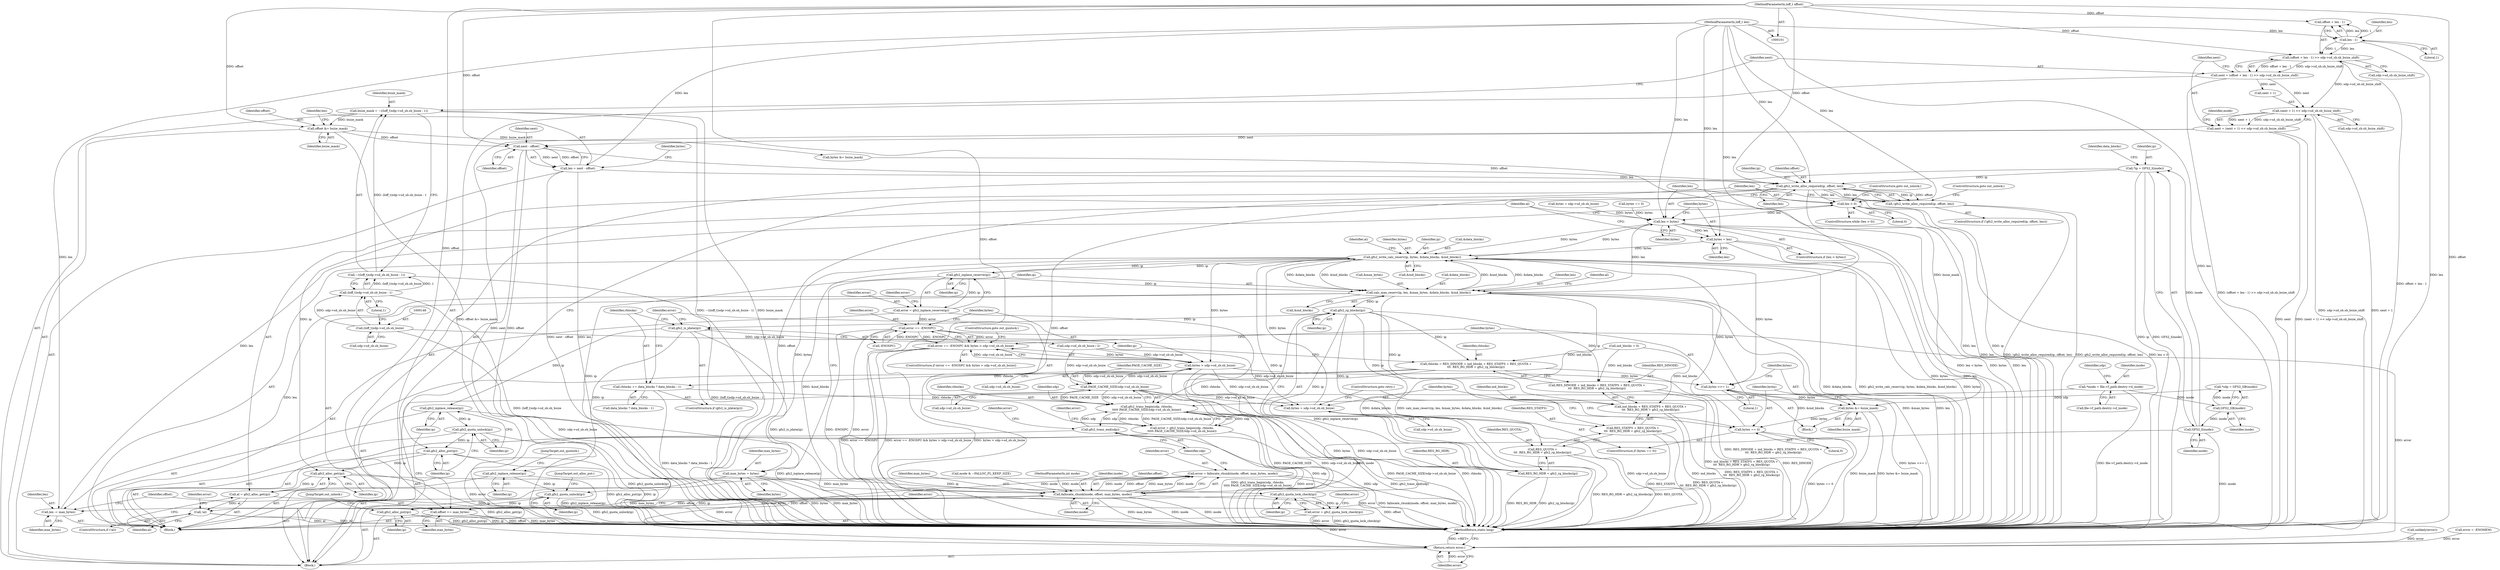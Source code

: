 digraph "0_linux_64dd153c83743af81f20924c6343652d731eeecb_2@API" {
"1000249" [label="(Call,gfs2_write_alloc_required(ip, offset, len))"];
"1000123" [label="(Call,*ip = GFS2_I(inode))"];
"1000125" [label="(Call,GFS2_I(inode))"];
"1000120" [label="(Call,GFS2_SB(inode))"];
"1000108" [label="(Call,*inode = file->f_path.dentry->d_inode)"];
"1000190" [label="(Call,next - offset)"];
"1000167" [label="(Call,next = (next + 1) << sdp->sd_sb.sb_bsize_shift)"];
"1000169" [label="(Call,(next + 1) << sdp->sd_sb.sb_bsize_shift)"];
"1000154" [label="(Call,next = (offset + len - 1) >> sdp->sd_sb.sb_bsize_shift)"];
"1000156" [label="(Call,(offset + len - 1) >> sdp->sd_sb.sb_bsize_shift)"];
"1000104" [label="(MethodParameterIn,loff_t offset)"];
"1000159" [label="(Call,len - 1)"];
"1000105" [label="(MethodParameterIn,loff_t len)"];
"1000185" [label="(Call,offset &= bsize_mask)"];
"1000141" [label="(Call,bsize_mask = ~((loff_t)sdp->sd_sb.sb_bsize - 1))"];
"1000143" [label="(Call,~((loff_t)sdp->sd_sb.sb_bsize - 1))"];
"1000144" [label="(Call,(loff_t)sdp->sd_sb.sb_bsize - 1)"];
"1000145" [label="(Call,(loff_t)sdp->sd_sb.sb_bsize)"];
"1000188" [label="(Call,len = next - offset)"];
"1000248" [label="(Call,!gfs2_write_alloc_required(ip, offset, len))"];
"1000255" [label="(Call,len > 0)"];
"1000260" [label="(Call,len < bytes)"];
"1000263" [label="(Call,bytes = len)"];
"1000287" [label="(Call,gfs2_write_calc_reserv(ip, bytes, &data_blocks, &ind_blocks))"];
"1000303" [label="(Call,gfs2_inplace_reserve(ip))"];
"1000301" [label="(Call,error = gfs2_inplace_reserve(ip))"];
"1000310" [label="(Call,error == -ENOSPC)"];
"1000309" [label="(Call,error == -ENOSPC && bytes > sdp->sd_sb.sb_bsize)"];
"1000444" [label="(Return,return error;)"];
"1000344" [label="(Call,calc_max_reserv(ip, len, &max_bytes, &data_blocks, &ind_blocks))"];
"1000372" [label="(Call,gfs2_rg_blocks(ip))"];
"1000360" [label="(Call,rblocks = RES_DINODE + ind_blocks + RES_STATFS + RES_QUOTA +\n\t\t\t  RES_RG_HDR + gfs2_rg_blocks(ip))"];
"1000377" [label="(Call,rblocks += data_blocks ? data_blocks : 1)"];
"1000385" [label="(Call,gfs2_trans_begin(sdp, rblocks,\n\t\t\t\t\t PAGE_CACHE_SIZE/sdp->sd_sb.sb_bsize))"];
"1000383" [label="(Call,error = gfs2_trans_begin(sdp, rblocks,\n\t\t\t\t\t PAGE_CACHE_SIZE/sdp->sd_sb.sb_bsize))"];
"1000405" [label="(Call,gfs2_trans_end(sdp))"];
"1000362" [label="(Call,RES_DINODE + ind_blocks + RES_STATFS + RES_QUOTA +\n\t\t\t  RES_RG_HDR + gfs2_rg_blocks(ip))"];
"1000364" [label="(Call,ind_blocks + RES_STATFS + RES_QUOTA +\n\t\t\t  RES_RG_HDR + gfs2_rg_blocks(ip))"];
"1000366" [label="(Call,RES_STATFS + RES_QUOTA +\n\t\t\t  RES_RG_HDR + gfs2_rg_blocks(ip))"];
"1000368" [label="(Call,RES_QUOTA +\n\t\t\t  RES_RG_HDR + gfs2_rg_blocks(ip))"];
"1000370" [label="(Call,RES_RG_HDR + gfs2_rg_blocks(ip))"];
"1000375" [label="(Call,gfs2_is_jdata(ip))"];
"1000416" [label="(Call,gfs2_inplace_release(ip))"];
"1000418" [label="(Call,gfs2_quota_unlock(ip))"];
"1000420" [label="(Call,gfs2_alloc_put(ip))"];
"1000268" [label="(Call,gfs2_alloc_get(ip))"];
"1000266" [label="(Call,al = gfs2_alloc_get(ip))"];
"1000271" [label="(Call,!al)"];
"1000281" [label="(Call,gfs2_quota_lock_check(ip))"];
"1000279" [label="(Call,error = gfs2_quota_lock_check(ip))"];
"1000430" [label="(Call,gfs2_alloc_put(ip))"];
"1000424" [label="(Call,gfs2_inplace_release(ip))"];
"1000427" [label="(Call,gfs2_quota_unlock(ip))"];
"1000410" [label="(Call,len -= max_bytes)"];
"1000314" [label="(Call,bytes > sdp->sd_sb.sb_bsize)"];
"1000322" [label="(Call,bytes >>= 1)"];
"1000325" [label="(Call,bytes &= bsize_mask)"];
"1000329" [label="(Call,bytes == 0)"];
"1000332" [label="(Call,bytes = sdp->sd_sb.sb_bsize)"];
"1000388" [label="(Call,PAGE_CACHE_SIZE/sdp->sd_sb.sb_bsize)"];
"1000341" [label="(Call,max_bytes = bytes)"];
"1000400" [label="(Call,fallocate_chunk(inode, offset, max_bytes, mode))"];
"1000398" [label="(Call,error = fallocate_chunk(inode, offset, max_bytes, mode))"];
"1000413" [label="(Call,offset += max_bytes)"];
"1000254" [label="(ControlStructure,while (len > 0))"];
"1000269" [label="(Identifier,ip)"];
"1000355" [label="(Identifier,al)"];
"1000383" [label="(Call,error = gfs2_trans_begin(sdp, rblocks,\n\t\t\t\t\t PAGE_CACHE_SIZE/sdp->sd_sb.sb_bsize))"];
"1000321" [label="(Block,)"];
"1000170" [label="(Call,next + 1)"];
"1000332" [label="(Call,bytes = sdp->sd_sb.sb_bsize)"];
"1000284" [label="(Identifier,error)"];
"1000152" [label="(Literal,1)"];
"1000314" [label="(Call,bytes > sdp->sd_sb.sb_bsize)"];
"1000256" [label="(Identifier,len)"];
"1000118" [label="(Call,*sdp = GFS2_SB(inode))"];
"1000322" [label="(Call,bytes >>= 1)"];
"1000347" [label="(Call,&max_bytes)"];
"1000266" [label="(Call,al = gfs2_alloc_get(ip))"];
"1000432" [label="(JumpTarget,out_unlock:)"];
"1000147" [label="(Call,sdp->sd_sb.sb_bsize)"];
"1000108" [label="(Call,*inode = file->f_path.dentry->d_inode)"];
"1000249" [label="(Call,gfs2_write_alloc_required(ip, offset, len))"];
"1000262" [label="(Identifier,bytes)"];
"1000344" [label="(Call,calc_max_reserv(ip, len, &max_bytes, &data_blocks, &ind_blocks))"];
"1000404" [label="(Identifier,mode)"];
"1000331" [label="(Literal,0)"];
"1000413" [label="(Call,offset += max_bytes)"];
"1000199" [label="(Call,sdp->sd_sb.sb_bsize / 2)"];
"1000129" [label="(Identifier,data_blocks)"];
"1000212" [label="(Call,bytes &= bsize_mask)"];
"1000289" [label="(Identifier,bytes)"];
"1000188" [label="(Call,len = next - offset)"];
"1000123" [label="(Call,*ip = GFS2_I(inode))"];
"1000410" [label="(Call,len -= max_bytes)"];
"1000370" [label="(Call,RES_RG_HDR + gfs2_rg_blocks(ip))"];
"1000157" [label="(Call,offset + len - 1)"];
"1000161" [label="(Literal,1)"];
"1000132" [label="(Call,ind_blocks = 0)"];
"1000259" [label="(ControlStructure,if (len < bytes))"];
"1000309" [label="(Call,error == -ENOSPC && bytes > sdp->sd_sb.sb_bsize)"];
"1000422" [label="(ControlStructure,goto out_unlock;)"];
"1000333" [label="(Identifier,bytes)"];
"1000124" [label="(Identifier,ip)"];
"1000120" [label="(Call,GFS2_SB(inode))"];
"1000257" [label="(Literal,0)"];
"1000371" [label="(Identifier,RES_RG_HDR)"];
"1000424" [label="(Call,gfs2_inplace_release(ip))"];
"1000271" [label="(Call,!al)"];
"1000316" [label="(Call,sdp->sd_sb.sb_bsize)"];
"1000311" [label="(Identifier,error)"];
"1000343" [label="(Identifier,bytes)"];
"1000292" [label="(Call,&ind_blocks)"];
"1000219" [label="(Call,bytes = sdp->sd_sb.sb_bsize)"];
"1000445" [label="(Identifier,error)"];
"1000377" [label="(Call,rblocks += data_blocks ? data_blocks : 1)"];
"1000275" [label="(Identifier,error)"];
"1000328" [label="(ControlStructure,if (bytes == 0))"];
"1000323" [label="(Identifier,bytes)"];
"1000310" [label="(Call,error == -ENOSPC)"];
"1000280" [label="(Identifier,error)"];
"1000403" [label="(Identifier,max_bytes)"];
"1000179" [label="(Call,mode & ~FALLOC_FL_KEEP_SIZE)"];
"1000329" [label="(Call,bytes == 0)"];
"1000180" [label="(Identifier,mode)"];
"1000144" [label="(Call,(loff_t)sdp->sd_sb.sb_bsize - 1)"];
"1000446" [label="(MethodReturn,static long)"];
"1000125" [label="(Call,GFS2_I(inode))"];
"1000303" [label="(Call,gfs2_inplace_reserve(ip))"];
"1000173" [label="(Call,sdp->sd_sb.sb_bsize_shift)"];
"1000325" [label="(Call,bytes &= bsize_mask)"];
"1000398" [label="(Call,error = fallocate_chunk(inode, offset, max_bytes, mode))"];
"1000419" [label="(Identifier,ip)"];
"1000287" [label="(Call,gfs2_write_calc_reserv(ip, bytes, &data_blocks, &ind_blocks))"];
"1000244" [label="(Call,unlikely(error))"];
"1000429" [label="(JumpTarget,out_alloc_put:)"];
"1000264" [label="(Identifier,bytes)"];
"1000190" [label="(Call,next - offset)"];
"1000334" [label="(Call,sdp->sd_sb.sb_bsize)"];
"1000261" [label="(Identifier,len)"];
"1000406" [label="(Identifier,sdp)"];
"1000162" [label="(Call,sdp->sd_sb.sb_bsize_shift)"];
"1000304" [label="(Identifier,ip)"];
"1000143" [label="(Call,~((loff_t)sdp->sd_sb.sb_bsize - 1))"];
"1000302" [label="(Identifier,error)"];
"1000308" [label="(ControlStructure,if (error == -ENOSPC && bytes > sdp->sd_sb.sb_bsize))"];
"1000216" [label="(Call,bytes == 0)"];
"1000430" [label="(Call,gfs2_alloc_put(ip))"];
"1000247" [label="(ControlStructure,if (!gfs2_write_alloc_required(ip, offset, len)))"];
"1000367" [label="(Identifier,RES_STATFS)"];
"1000141" [label="(Call,bsize_mask = ~((loff_t)sdp->sd_sb.sb_bsize - 1))"];
"1000250" [label="(Identifier,ip)"];
"1000376" [label="(Identifier,ip)"];
"1000268" [label="(Call,gfs2_alloc_get(ip))"];
"1000191" [label="(Identifier,next)"];
"1000106" [label="(Block,)"];
"1000301" [label="(Call,error = gfs2_inplace_reserve(ip))"];
"1000389" [label="(Identifier,PAGE_CACHE_SIZE)"];
"1000260" [label="(Call,len < bytes)"];
"1000345" [label="(Identifier,ip)"];
"1000288" [label="(Identifier,ip)"];
"1000251" [label="(Identifier,offset)"];
"1000414" [label="(Identifier,offset)"];
"1000126" [label="(Identifier,inode)"];
"1000324" [label="(Literal,1)"];
"1000270" [label="(ControlStructure,if (!al))"];
"1000375" [label="(Call,gfs2_is_jdata(ip))"];
"1000192" [label="(Identifier,offset)"];
"1000363" [label="(Identifier,RES_DINODE)"];
"1000444" [label="(Return,return error;)"];
"1000385" [label="(Call,gfs2_trans_begin(sdp, rblocks,\n\t\t\t\t\t PAGE_CACHE_SIZE/sdp->sd_sb.sb_bsize))"];
"1000426" [label="(JumpTarget,out_qunlock:)"];
"1000364" [label="(Call,ind_blocks + RES_STATFS + RES_QUOTA +\n\t\t\t  RES_RG_HDR + gfs2_rg_blocks(ip))"];
"1000154" [label="(Call,next = (offset + len - 1) >> sdp->sd_sb.sb_bsize_shift)"];
"1000418" [label="(Call,gfs2_quota_unlock(ip))"];
"1000186" [label="(Identifier,offset)"];
"1000103" [label="(MethodParameterIn,int mode)"];
"1000109" [label="(Identifier,inode)"];
"1000315" [label="(Identifier,bytes)"];
"1000110" [label="(Call,file->f_path.dentry->d_inode)"];
"1000400" [label="(Call,fallocate_chunk(inode, offset, max_bytes, mode))"];
"1000306" [label="(Identifier,error)"];
"1000362" [label="(Call,RES_DINODE + ind_blocks + RES_STATFS + RES_QUOTA +\n\t\t\t  RES_RG_HDR + gfs2_rg_blocks(ip))"];
"1000366" [label="(Call,RES_STATFS + RES_QUOTA +\n\t\t\t  RES_RG_HDR + gfs2_rg_blocks(ip))"];
"1000379" [label="(Call,data_blocks ? data_blocks : 1)"];
"1000330" [label="(Identifier,bytes)"];
"1000411" [label="(Identifier,len)"];
"1000326" [label="(Identifier,bytes)"];
"1000267" [label="(Identifier,al)"];
"1000368" [label="(Call,RES_QUOTA +\n\t\t\t  RES_RG_HDR + gfs2_rg_blocks(ip))"];
"1000339" [label="(ControlStructure,goto retry;)"];
"1000167" [label="(Call,next = (next + 1) << sdp->sd_sb.sb_bsize_shift)"];
"1000121" [label="(Identifier,inode)"];
"1000351" [label="(Call,&ind_blocks)"];
"1000185" [label="(Call,offset &= bsize_mask)"];
"1000412" [label="(Identifier,max_bytes)"];
"1000265" [label="(Identifier,len)"];
"1000360" [label="(Call,rblocks = RES_DINODE + ind_blocks + RES_STATFS + RES_QUOTA +\n\t\t\t  RES_RG_HDR + gfs2_rg_blocks(ip))"];
"1000417" [label="(Identifier,ip)"];
"1000155" [label="(Identifier,next)"];
"1000420" [label="(Call,gfs2_alloc_put(ip))"];
"1000341" [label="(Call,max_bytes = bytes)"];
"1000384" [label="(Identifier,error)"];
"1000431" [label="(Identifier,ip)"];
"1000189" [label="(Identifier,len)"];
"1000399" [label="(Identifier,error)"];
"1000168" [label="(Identifier,next)"];
"1000390" [label="(Call,sdp->sd_sb.sb_bsize)"];
"1000272" [label="(Identifier,al)"];
"1000258" [label="(Block,)"];
"1000290" [label="(Call,&data_blocks)"];
"1000349" [label="(Call,&data_blocks)"];
"1000346" [label="(Identifier,len)"];
"1000281" [label="(Call,gfs2_quota_lock_check(ip))"];
"1000428" [label="(Identifier,ip)"];
"1000401" [label="(Identifier,inode)"];
"1000373" [label="(Identifier,ip)"];
"1000169" [label="(Call,(next + 1) << sdp->sd_sb.sb_bsize_shift)"];
"1000296" [label="(Identifier,al)"];
"1000263" [label="(Call,bytes = len)"];
"1000388" [label="(Call,PAGE_CACHE_SIZE/sdp->sd_sb.sb_bsize)"];
"1000194" [label="(Identifier,bytes)"];
"1000274" [label="(Call,error = -ENOMEM)"];
"1000415" [label="(Identifier,max_bytes)"];
"1000327" [label="(Identifier,bsize_mask)"];
"1000160" [label="(Identifier,len)"];
"1000187" [label="(Identifier,bsize_mask)"];
"1000387" [label="(Identifier,rblocks)"];
"1000248" [label="(Call,!gfs2_write_alloc_required(ip, offset, len))"];
"1000365" [label="(Identifier,ind_blocks)"];
"1000252" [label="(Identifier,len)"];
"1000386" [label="(Identifier,sdp)"];
"1000361" [label="(Identifier,rblocks)"];
"1000279" [label="(Call,error = gfs2_quota_lock_check(ip))"];
"1000408" [label="(Identifier,error)"];
"1000427" [label="(Call,gfs2_quota_unlock(ip))"];
"1000425" [label="(Identifier,ip)"];
"1000342" [label="(Identifier,max_bytes)"];
"1000369" [label="(Identifier,RES_QUOTA)"];
"1000253" [label="(ControlStructure,goto out_unlock;)"];
"1000372" [label="(Call,gfs2_rg_blocks(ip))"];
"1000374" [label="(ControlStructure,if (gfs2_is_jdata(ip)))"];
"1000396" [label="(Identifier,error)"];
"1000312" [label="(Call,-ENOSPC)"];
"1000340" [label="(ControlStructure,goto out_qunlock;)"];
"1000416" [label="(Call,gfs2_inplace_release(ip))"];
"1000142" [label="(Identifier,bsize_mask)"];
"1000402" [label="(Identifier,offset)"];
"1000105" [label="(MethodParameterIn,loff_t len)"];
"1000282" [label="(Identifier,ip)"];
"1000104" [label="(MethodParameterIn,loff_t offset)"];
"1000156" [label="(Call,(offset + len - 1) >> sdp->sd_sb.sb_bsize_shift)"];
"1000378" [label="(Identifier,rblocks)"];
"1000421" [label="(Identifier,ip)"];
"1000405" [label="(Call,gfs2_trans_end(sdp))"];
"1000255" [label="(Call,len > 0)"];
"1000159" [label="(Call,len - 1)"];
"1000119" [label="(Identifier,sdp)"];
"1000145" [label="(Call,(loff_t)sdp->sd_sb.sb_bsize)"];
"1000249" -> "1000248"  [label="AST: "];
"1000249" -> "1000252"  [label="CFG: "];
"1000250" -> "1000249"  [label="AST: "];
"1000251" -> "1000249"  [label="AST: "];
"1000252" -> "1000249"  [label="AST: "];
"1000248" -> "1000249"  [label="CFG: "];
"1000249" -> "1000446"  [label="DDG: offset"];
"1000249" -> "1000446"  [label="DDG: len"];
"1000249" -> "1000446"  [label="DDG: ip"];
"1000249" -> "1000248"  [label="DDG: ip"];
"1000249" -> "1000248"  [label="DDG: offset"];
"1000249" -> "1000248"  [label="DDG: len"];
"1000123" -> "1000249"  [label="DDG: ip"];
"1000190" -> "1000249"  [label="DDG: offset"];
"1000104" -> "1000249"  [label="DDG: offset"];
"1000188" -> "1000249"  [label="DDG: len"];
"1000105" -> "1000249"  [label="DDG: len"];
"1000249" -> "1000255"  [label="DDG: len"];
"1000249" -> "1000268"  [label="DDG: ip"];
"1000249" -> "1000400"  [label="DDG: offset"];
"1000123" -> "1000106"  [label="AST: "];
"1000123" -> "1000125"  [label="CFG: "];
"1000124" -> "1000123"  [label="AST: "];
"1000125" -> "1000123"  [label="AST: "];
"1000129" -> "1000123"  [label="CFG: "];
"1000123" -> "1000446"  [label="DDG: GFS2_I(inode)"];
"1000123" -> "1000446"  [label="DDG: ip"];
"1000125" -> "1000123"  [label="DDG: inode"];
"1000125" -> "1000126"  [label="CFG: "];
"1000126" -> "1000125"  [label="AST: "];
"1000125" -> "1000446"  [label="DDG: inode"];
"1000120" -> "1000125"  [label="DDG: inode"];
"1000125" -> "1000400"  [label="DDG: inode"];
"1000120" -> "1000118"  [label="AST: "];
"1000120" -> "1000121"  [label="CFG: "];
"1000121" -> "1000120"  [label="AST: "];
"1000118" -> "1000120"  [label="CFG: "];
"1000120" -> "1000118"  [label="DDG: inode"];
"1000108" -> "1000120"  [label="DDG: inode"];
"1000108" -> "1000106"  [label="AST: "];
"1000108" -> "1000110"  [label="CFG: "];
"1000109" -> "1000108"  [label="AST: "];
"1000110" -> "1000108"  [label="AST: "];
"1000119" -> "1000108"  [label="CFG: "];
"1000108" -> "1000446"  [label="DDG: file->f_path.dentry->d_inode"];
"1000190" -> "1000188"  [label="AST: "];
"1000190" -> "1000192"  [label="CFG: "];
"1000191" -> "1000190"  [label="AST: "];
"1000192" -> "1000190"  [label="AST: "];
"1000188" -> "1000190"  [label="CFG: "];
"1000190" -> "1000446"  [label="DDG: next"];
"1000190" -> "1000446"  [label="DDG: offset"];
"1000190" -> "1000188"  [label="DDG: next"];
"1000190" -> "1000188"  [label="DDG: offset"];
"1000167" -> "1000190"  [label="DDG: next"];
"1000185" -> "1000190"  [label="DDG: offset"];
"1000104" -> "1000190"  [label="DDG: offset"];
"1000167" -> "1000106"  [label="AST: "];
"1000167" -> "1000169"  [label="CFG: "];
"1000168" -> "1000167"  [label="AST: "];
"1000169" -> "1000167"  [label="AST: "];
"1000180" -> "1000167"  [label="CFG: "];
"1000167" -> "1000446"  [label="DDG: next"];
"1000167" -> "1000446"  [label="DDG: (next + 1) << sdp->sd_sb.sb_bsize_shift"];
"1000169" -> "1000167"  [label="DDG: next + 1"];
"1000169" -> "1000167"  [label="DDG: sdp->sd_sb.sb_bsize_shift"];
"1000169" -> "1000173"  [label="CFG: "];
"1000170" -> "1000169"  [label="AST: "];
"1000173" -> "1000169"  [label="AST: "];
"1000169" -> "1000446"  [label="DDG: sdp->sd_sb.sb_bsize_shift"];
"1000169" -> "1000446"  [label="DDG: next + 1"];
"1000154" -> "1000169"  [label="DDG: next"];
"1000156" -> "1000169"  [label="DDG: sdp->sd_sb.sb_bsize_shift"];
"1000154" -> "1000106"  [label="AST: "];
"1000154" -> "1000156"  [label="CFG: "];
"1000155" -> "1000154"  [label="AST: "];
"1000156" -> "1000154"  [label="AST: "];
"1000168" -> "1000154"  [label="CFG: "];
"1000154" -> "1000446"  [label="DDG: (offset + len - 1) >> sdp->sd_sb.sb_bsize_shift"];
"1000156" -> "1000154"  [label="DDG: offset + len - 1"];
"1000156" -> "1000154"  [label="DDG: sdp->sd_sb.sb_bsize_shift"];
"1000154" -> "1000170"  [label="DDG: next"];
"1000156" -> "1000162"  [label="CFG: "];
"1000157" -> "1000156"  [label="AST: "];
"1000162" -> "1000156"  [label="AST: "];
"1000156" -> "1000446"  [label="DDG: offset + len - 1"];
"1000104" -> "1000156"  [label="DDG: offset"];
"1000159" -> "1000156"  [label="DDG: len"];
"1000159" -> "1000156"  [label="DDG: 1"];
"1000104" -> "1000101"  [label="AST: "];
"1000104" -> "1000446"  [label="DDG: offset"];
"1000104" -> "1000157"  [label="DDG: offset"];
"1000104" -> "1000185"  [label="DDG: offset"];
"1000104" -> "1000400"  [label="DDG: offset"];
"1000104" -> "1000413"  [label="DDG: offset"];
"1000159" -> "1000157"  [label="AST: "];
"1000159" -> "1000161"  [label="CFG: "];
"1000160" -> "1000159"  [label="AST: "];
"1000161" -> "1000159"  [label="AST: "];
"1000157" -> "1000159"  [label="CFG: "];
"1000159" -> "1000446"  [label="DDG: len"];
"1000159" -> "1000157"  [label="DDG: len"];
"1000159" -> "1000157"  [label="DDG: 1"];
"1000105" -> "1000159"  [label="DDG: len"];
"1000105" -> "1000101"  [label="AST: "];
"1000105" -> "1000446"  [label="DDG: len"];
"1000105" -> "1000188"  [label="DDG: len"];
"1000105" -> "1000255"  [label="DDG: len"];
"1000105" -> "1000260"  [label="DDG: len"];
"1000105" -> "1000263"  [label="DDG: len"];
"1000105" -> "1000344"  [label="DDG: len"];
"1000105" -> "1000410"  [label="DDG: len"];
"1000185" -> "1000106"  [label="AST: "];
"1000185" -> "1000187"  [label="CFG: "];
"1000186" -> "1000185"  [label="AST: "];
"1000187" -> "1000185"  [label="AST: "];
"1000189" -> "1000185"  [label="CFG: "];
"1000185" -> "1000446"  [label="DDG: offset &= bsize_mask"];
"1000141" -> "1000185"  [label="DDG: bsize_mask"];
"1000185" -> "1000212"  [label="DDG: bsize_mask"];
"1000141" -> "1000106"  [label="AST: "];
"1000141" -> "1000143"  [label="CFG: "];
"1000142" -> "1000141"  [label="AST: "];
"1000143" -> "1000141"  [label="AST: "];
"1000155" -> "1000141"  [label="CFG: "];
"1000141" -> "1000446"  [label="DDG: bsize_mask"];
"1000141" -> "1000446"  [label="DDG: ~((loff_t)sdp->sd_sb.sb_bsize - 1)"];
"1000143" -> "1000141"  [label="DDG: (loff_t)sdp->sd_sb.sb_bsize - 1"];
"1000143" -> "1000144"  [label="CFG: "];
"1000144" -> "1000143"  [label="AST: "];
"1000143" -> "1000446"  [label="DDG: (loff_t)sdp->sd_sb.sb_bsize - 1"];
"1000144" -> "1000143"  [label="DDG: (loff_t)sdp->sd_sb.sb_bsize"];
"1000144" -> "1000143"  [label="DDG: 1"];
"1000144" -> "1000152"  [label="CFG: "];
"1000145" -> "1000144"  [label="AST: "];
"1000152" -> "1000144"  [label="AST: "];
"1000144" -> "1000446"  [label="DDG: (loff_t)sdp->sd_sb.sb_bsize"];
"1000145" -> "1000144"  [label="DDG: sdp->sd_sb.sb_bsize"];
"1000145" -> "1000147"  [label="CFG: "];
"1000146" -> "1000145"  [label="AST: "];
"1000147" -> "1000145"  [label="AST: "];
"1000152" -> "1000145"  [label="CFG: "];
"1000145" -> "1000446"  [label="DDG: sdp->sd_sb.sb_bsize"];
"1000145" -> "1000199"  [label="DDG: sdp->sd_sb.sb_bsize"];
"1000188" -> "1000106"  [label="AST: "];
"1000189" -> "1000188"  [label="AST: "];
"1000194" -> "1000188"  [label="CFG: "];
"1000188" -> "1000446"  [label="DDG: next - offset"];
"1000188" -> "1000446"  [label="DDG: len"];
"1000248" -> "1000247"  [label="AST: "];
"1000253" -> "1000248"  [label="CFG: "];
"1000256" -> "1000248"  [label="CFG: "];
"1000248" -> "1000446"  [label="DDG: !gfs2_write_alloc_required(ip, offset, len)"];
"1000248" -> "1000446"  [label="DDG: gfs2_write_alloc_required(ip, offset, len)"];
"1000255" -> "1000254"  [label="AST: "];
"1000255" -> "1000257"  [label="CFG: "];
"1000256" -> "1000255"  [label="AST: "];
"1000257" -> "1000255"  [label="AST: "];
"1000261" -> "1000255"  [label="CFG: "];
"1000422" -> "1000255"  [label="CFG: "];
"1000255" -> "1000446"  [label="DDG: len > 0"];
"1000255" -> "1000446"  [label="DDG: len"];
"1000410" -> "1000255"  [label="DDG: len"];
"1000255" -> "1000260"  [label="DDG: len"];
"1000260" -> "1000259"  [label="AST: "];
"1000260" -> "1000262"  [label="CFG: "];
"1000261" -> "1000260"  [label="AST: "];
"1000262" -> "1000260"  [label="AST: "];
"1000264" -> "1000260"  [label="CFG: "];
"1000267" -> "1000260"  [label="CFG: "];
"1000260" -> "1000446"  [label="DDG: len < bytes"];
"1000260" -> "1000446"  [label="DDG: bytes"];
"1000260" -> "1000446"  [label="DDG: len"];
"1000216" -> "1000260"  [label="DDG: bytes"];
"1000219" -> "1000260"  [label="DDG: bytes"];
"1000287" -> "1000260"  [label="DDG: bytes"];
"1000260" -> "1000263"  [label="DDG: len"];
"1000260" -> "1000287"  [label="DDG: bytes"];
"1000260" -> "1000344"  [label="DDG: len"];
"1000263" -> "1000259"  [label="AST: "];
"1000263" -> "1000265"  [label="CFG: "];
"1000264" -> "1000263"  [label="AST: "];
"1000265" -> "1000263"  [label="AST: "];
"1000267" -> "1000263"  [label="CFG: "];
"1000263" -> "1000446"  [label="DDG: len"];
"1000263" -> "1000446"  [label="DDG: bytes"];
"1000263" -> "1000287"  [label="DDG: bytes"];
"1000287" -> "1000258"  [label="AST: "];
"1000287" -> "1000292"  [label="CFG: "];
"1000288" -> "1000287"  [label="AST: "];
"1000289" -> "1000287"  [label="AST: "];
"1000290" -> "1000287"  [label="AST: "];
"1000292" -> "1000287"  [label="AST: "];
"1000296" -> "1000287"  [label="CFG: "];
"1000287" -> "1000446"  [label="DDG: &ind_blocks"];
"1000287" -> "1000446"  [label="DDG: &data_blocks"];
"1000287" -> "1000446"  [label="DDG: gfs2_write_calc_reserv(ip, bytes, &data_blocks, &ind_blocks)"];
"1000287" -> "1000446"  [label="DDG: bytes"];
"1000281" -> "1000287"  [label="DDG: ip"];
"1000303" -> "1000287"  [label="DDG: ip"];
"1000332" -> "1000287"  [label="DDG: bytes"];
"1000329" -> "1000287"  [label="DDG: bytes"];
"1000344" -> "1000287"  [label="DDG: &data_blocks"];
"1000344" -> "1000287"  [label="DDG: &ind_blocks"];
"1000287" -> "1000303"  [label="DDG: ip"];
"1000287" -> "1000314"  [label="DDG: bytes"];
"1000287" -> "1000322"  [label="DDG: bytes"];
"1000287" -> "1000341"  [label="DDG: bytes"];
"1000287" -> "1000344"  [label="DDG: &data_blocks"];
"1000287" -> "1000344"  [label="DDG: &ind_blocks"];
"1000303" -> "1000301"  [label="AST: "];
"1000303" -> "1000304"  [label="CFG: "];
"1000304" -> "1000303"  [label="AST: "];
"1000301" -> "1000303"  [label="CFG: "];
"1000303" -> "1000301"  [label="DDG: ip"];
"1000303" -> "1000344"  [label="DDG: ip"];
"1000303" -> "1000427"  [label="DDG: ip"];
"1000301" -> "1000258"  [label="AST: "];
"1000302" -> "1000301"  [label="AST: "];
"1000306" -> "1000301"  [label="CFG: "];
"1000301" -> "1000446"  [label="DDG: gfs2_inplace_reserve(ip)"];
"1000301" -> "1000310"  [label="DDG: error"];
"1000310" -> "1000309"  [label="AST: "];
"1000310" -> "1000312"  [label="CFG: "];
"1000311" -> "1000310"  [label="AST: "];
"1000312" -> "1000310"  [label="AST: "];
"1000315" -> "1000310"  [label="CFG: "];
"1000309" -> "1000310"  [label="CFG: "];
"1000310" -> "1000446"  [label="DDG: -ENOSPC"];
"1000310" -> "1000446"  [label="DDG: error"];
"1000310" -> "1000309"  [label="DDG: error"];
"1000310" -> "1000309"  [label="DDG: -ENOSPC"];
"1000312" -> "1000310"  [label="DDG: ENOSPC"];
"1000310" -> "1000444"  [label="DDG: error"];
"1000309" -> "1000308"  [label="AST: "];
"1000309" -> "1000314"  [label="CFG: "];
"1000314" -> "1000309"  [label="AST: "];
"1000323" -> "1000309"  [label="CFG: "];
"1000340" -> "1000309"  [label="CFG: "];
"1000309" -> "1000446"  [label="DDG: error == -ENOSPC"];
"1000309" -> "1000446"  [label="DDG: error == -ENOSPC && bytes > sdp->sd_sb.sb_bsize"];
"1000309" -> "1000446"  [label="DDG: bytes > sdp->sd_sb.sb_bsize"];
"1000314" -> "1000309"  [label="DDG: bytes"];
"1000314" -> "1000309"  [label="DDG: sdp->sd_sb.sb_bsize"];
"1000444" -> "1000106"  [label="AST: "];
"1000444" -> "1000445"  [label="CFG: "];
"1000445" -> "1000444"  [label="AST: "];
"1000446" -> "1000444"  [label="CFG: "];
"1000444" -> "1000446"  [label="DDG: <RET>"];
"1000445" -> "1000444"  [label="DDG: error"];
"1000274" -> "1000444"  [label="DDG: error"];
"1000244" -> "1000444"  [label="DDG: error"];
"1000398" -> "1000444"  [label="DDG: error"];
"1000279" -> "1000444"  [label="DDG: error"];
"1000383" -> "1000444"  [label="DDG: error"];
"1000344" -> "1000258"  [label="AST: "];
"1000344" -> "1000351"  [label="CFG: "];
"1000345" -> "1000344"  [label="AST: "];
"1000346" -> "1000344"  [label="AST: "];
"1000347" -> "1000344"  [label="AST: "];
"1000349" -> "1000344"  [label="AST: "];
"1000351" -> "1000344"  [label="AST: "];
"1000355" -> "1000344"  [label="CFG: "];
"1000344" -> "1000446"  [label="DDG: &data_blocks"];
"1000344" -> "1000446"  [label="DDG: calc_max_reserv(ip, len, &max_bytes, &data_blocks, &ind_blocks)"];
"1000344" -> "1000446"  [label="DDG: &ind_blocks"];
"1000344" -> "1000446"  [label="DDG: &max_bytes"];
"1000344" -> "1000446"  [label="DDG: len"];
"1000344" -> "1000372"  [label="DDG: ip"];
"1000344" -> "1000410"  [label="DDG: len"];
"1000372" -> "1000370"  [label="AST: "];
"1000372" -> "1000373"  [label="CFG: "];
"1000373" -> "1000372"  [label="AST: "];
"1000370" -> "1000372"  [label="CFG: "];
"1000372" -> "1000360"  [label="DDG: ip"];
"1000372" -> "1000362"  [label="DDG: ip"];
"1000372" -> "1000364"  [label="DDG: ip"];
"1000372" -> "1000366"  [label="DDG: ip"];
"1000372" -> "1000368"  [label="DDG: ip"];
"1000372" -> "1000370"  [label="DDG: ip"];
"1000372" -> "1000375"  [label="DDG: ip"];
"1000360" -> "1000258"  [label="AST: "];
"1000360" -> "1000362"  [label="CFG: "];
"1000361" -> "1000360"  [label="AST: "];
"1000362" -> "1000360"  [label="AST: "];
"1000376" -> "1000360"  [label="CFG: "];
"1000360" -> "1000446"  [label="DDG: RES_DINODE + ind_blocks + RES_STATFS + RES_QUOTA +\n\t\t\t  RES_RG_HDR + gfs2_rg_blocks(ip)"];
"1000132" -> "1000360"  [label="DDG: ind_blocks"];
"1000360" -> "1000377"  [label="DDG: rblocks"];
"1000360" -> "1000385"  [label="DDG: rblocks"];
"1000377" -> "1000374"  [label="AST: "];
"1000377" -> "1000379"  [label="CFG: "];
"1000378" -> "1000377"  [label="AST: "];
"1000379" -> "1000377"  [label="AST: "];
"1000384" -> "1000377"  [label="CFG: "];
"1000377" -> "1000446"  [label="DDG: data_blocks ? data_blocks : 1"];
"1000377" -> "1000385"  [label="DDG: rblocks"];
"1000385" -> "1000383"  [label="AST: "];
"1000385" -> "1000388"  [label="CFG: "];
"1000386" -> "1000385"  [label="AST: "];
"1000387" -> "1000385"  [label="AST: "];
"1000388" -> "1000385"  [label="AST: "];
"1000383" -> "1000385"  [label="CFG: "];
"1000385" -> "1000446"  [label="DDG: PAGE_CACHE_SIZE/sdp->sd_sb.sb_bsize"];
"1000385" -> "1000446"  [label="DDG: rblocks"];
"1000385" -> "1000446"  [label="DDG: sdp"];
"1000385" -> "1000383"  [label="DDG: sdp"];
"1000385" -> "1000383"  [label="DDG: rblocks"];
"1000385" -> "1000383"  [label="DDG: PAGE_CACHE_SIZE/sdp->sd_sb.sb_bsize"];
"1000405" -> "1000385"  [label="DDG: sdp"];
"1000118" -> "1000385"  [label="DDG: sdp"];
"1000388" -> "1000385"  [label="DDG: PAGE_CACHE_SIZE"];
"1000388" -> "1000385"  [label="DDG: sdp->sd_sb.sb_bsize"];
"1000385" -> "1000405"  [label="DDG: sdp"];
"1000383" -> "1000258"  [label="AST: "];
"1000384" -> "1000383"  [label="AST: "];
"1000396" -> "1000383"  [label="CFG: "];
"1000383" -> "1000446"  [label="DDG: error"];
"1000383" -> "1000446"  [label="DDG: gfs2_trans_begin(sdp, rblocks,\n\t\t\t\t\t PAGE_CACHE_SIZE/sdp->sd_sb.sb_bsize)"];
"1000405" -> "1000258"  [label="AST: "];
"1000405" -> "1000406"  [label="CFG: "];
"1000406" -> "1000405"  [label="AST: "];
"1000408" -> "1000405"  [label="CFG: "];
"1000405" -> "1000446"  [label="DDG: gfs2_trans_end(sdp)"];
"1000405" -> "1000446"  [label="DDG: sdp"];
"1000362" -> "1000364"  [label="CFG: "];
"1000363" -> "1000362"  [label="AST: "];
"1000364" -> "1000362"  [label="AST: "];
"1000362" -> "1000446"  [label="DDG: ind_blocks + RES_STATFS + RES_QUOTA +\n\t\t\t  RES_RG_HDR + gfs2_rg_blocks(ip)"];
"1000362" -> "1000446"  [label="DDG: RES_DINODE"];
"1000132" -> "1000362"  [label="DDG: ind_blocks"];
"1000364" -> "1000366"  [label="CFG: "];
"1000365" -> "1000364"  [label="AST: "];
"1000366" -> "1000364"  [label="AST: "];
"1000364" -> "1000446"  [label="DDG: ind_blocks"];
"1000364" -> "1000446"  [label="DDG: RES_STATFS + RES_QUOTA +\n\t\t\t  RES_RG_HDR + gfs2_rg_blocks(ip)"];
"1000132" -> "1000364"  [label="DDG: ind_blocks"];
"1000366" -> "1000368"  [label="CFG: "];
"1000367" -> "1000366"  [label="AST: "];
"1000368" -> "1000366"  [label="AST: "];
"1000366" -> "1000446"  [label="DDG: RES_QUOTA +\n\t\t\t  RES_RG_HDR + gfs2_rg_blocks(ip)"];
"1000366" -> "1000446"  [label="DDG: RES_STATFS"];
"1000368" -> "1000370"  [label="CFG: "];
"1000369" -> "1000368"  [label="AST: "];
"1000370" -> "1000368"  [label="AST: "];
"1000368" -> "1000446"  [label="DDG: RES_QUOTA"];
"1000368" -> "1000446"  [label="DDG: RES_RG_HDR + gfs2_rg_blocks(ip)"];
"1000371" -> "1000370"  [label="AST: "];
"1000370" -> "1000446"  [label="DDG: gfs2_rg_blocks(ip)"];
"1000370" -> "1000446"  [label="DDG: RES_RG_HDR"];
"1000375" -> "1000374"  [label="AST: "];
"1000375" -> "1000376"  [label="CFG: "];
"1000376" -> "1000375"  [label="AST: "];
"1000378" -> "1000375"  [label="CFG: "];
"1000384" -> "1000375"  [label="CFG: "];
"1000375" -> "1000446"  [label="DDG: gfs2_is_jdata(ip)"];
"1000375" -> "1000416"  [label="DDG: ip"];
"1000375" -> "1000424"  [label="DDG: ip"];
"1000416" -> "1000258"  [label="AST: "];
"1000416" -> "1000417"  [label="CFG: "];
"1000417" -> "1000416"  [label="AST: "];
"1000419" -> "1000416"  [label="CFG: "];
"1000416" -> "1000446"  [label="DDG: gfs2_inplace_release(ip)"];
"1000416" -> "1000418"  [label="DDG: ip"];
"1000418" -> "1000258"  [label="AST: "];
"1000418" -> "1000419"  [label="CFG: "];
"1000419" -> "1000418"  [label="AST: "];
"1000421" -> "1000418"  [label="CFG: "];
"1000418" -> "1000446"  [label="DDG: gfs2_quota_unlock(ip)"];
"1000418" -> "1000420"  [label="DDG: ip"];
"1000420" -> "1000258"  [label="AST: "];
"1000420" -> "1000421"  [label="CFG: "];
"1000421" -> "1000420"  [label="AST: "];
"1000256" -> "1000420"  [label="CFG: "];
"1000420" -> "1000446"  [label="DDG: gfs2_alloc_put(ip)"];
"1000420" -> "1000446"  [label="DDG: ip"];
"1000420" -> "1000268"  [label="DDG: ip"];
"1000268" -> "1000266"  [label="AST: "];
"1000268" -> "1000269"  [label="CFG: "];
"1000269" -> "1000268"  [label="AST: "];
"1000266" -> "1000268"  [label="CFG: "];
"1000268" -> "1000446"  [label="DDG: ip"];
"1000268" -> "1000266"  [label="DDG: ip"];
"1000268" -> "1000281"  [label="DDG: ip"];
"1000266" -> "1000258"  [label="AST: "];
"1000267" -> "1000266"  [label="AST: "];
"1000272" -> "1000266"  [label="CFG: "];
"1000266" -> "1000446"  [label="DDG: gfs2_alloc_get(ip)"];
"1000266" -> "1000271"  [label="DDG: al"];
"1000271" -> "1000270"  [label="AST: "];
"1000271" -> "1000272"  [label="CFG: "];
"1000272" -> "1000271"  [label="AST: "];
"1000275" -> "1000271"  [label="CFG: "];
"1000280" -> "1000271"  [label="CFG: "];
"1000271" -> "1000446"  [label="DDG: al"];
"1000271" -> "1000446"  [label="DDG: !al"];
"1000281" -> "1000279"  [label="AST: "];
"1000281" -> "1000282"  [label="CFG: "];
"1000282" -> "1000281"  [label="AST: "];
"1000279" -> "1000281"  [label="CFG: "];
"1000281" -> "1000279"  [label="DDG: ip"];
"1000281" -> "1000430"  [label="DDG: ip"];
"1000279" -> "1000258"  [label="AST: "];
"1000280" -> "1000279"  [label="AST: "];
"1000284" -> "1000279"  [label="CFG: "];
"1000279" -> "1000446"  [label="DDG: error"];
"1000279" -> "1000446"  [label="DDG: gfs2_quota_lock_check(ip)"];
"1000430" -> "1000106"  [label="AST: "];
"1000430" -> "1000431"  [label="CFG: "];
"1000431" -> "1000430"  [label="AST: "];
"1000432" -> "1000430"  [label="CFG: "];
"1000430" -> "1000446"  [label="DDG: ip"];
"1000430" -> "1000446"  [label="DDG: gfs2_alloc_put(ip)"];
"1000427" -> "1000430"  [label="DDG: ip"];
"1000424" -> "1000106"  [label="AST: "];
"1000424" -> "1000425"  [label="CFG: "];
"1000425" -> "1000424"  [label="AST: "];
"1000426" -> "1000424"  [label="CFG: "];
"1000424" -> "1000446"  [label="DDG: gfs2_inplace_release(ip)"];
"1000424" -> "1000427"  [label="DDG: ip"];
"1000427" -> "1000106"  [label="AST: "];
"1000427" -> "1000428"  [label="CFG: "];
"1000428" -> "1000427"  [label="AST: "];
"1000429" -> "1000427"  [label="CFG: "];
"1000427" -> "1000446"  [label="DDG: gfs2_quota_unlock(ip)"];
"1000410" -> "1000258"  [label="AST: "];
"1000410" -> "1000412"  [label="CFG: "];
"1000411" -> "1000410"  [label="AST: "];
"1000412" -> "1000410"  [label="AST: "];
"1000414" -> "1000410"  [label="CFG: "];
"1000400" -> "1000410"  [label="DDG: max_bytes"];
"1000314" -> "1000316"  [label="CFG: "];
"1000315" -> "1000314"  [label="AST: "];
"1000316" -> "1000314"  [label="AST: "];
"1000314" -> "1000446"  [label="DDG: bytes"];
"1000314" -> "1000446"  [label="DDG: sdp->sd_sb.sb_bsize"];
"1000199" -> "1000314"  [label="DDG: sdp->sd_sb.sb_bsize"];
"1000388" -> "1000314"  [label="DDG: sdp->sd_sb.sb_bsize"];
"1000314" -> "1000322"  [label="DDG: bytes"];
"1000314" -> "1000332"  [label="DDG: sdp->sd_sb.sb_bsize"];
"1000314" -> "1000388"  [label="DDG: sdp->sd_sb.sb_bsize"];
"1000322" -> "1000321"  [label="AST: "];
"1000322" -> "1000324"  [label="CFG: "];
"1000323" -> "1000322"  [label="AST: "];
"1000324" -> "1000322"  [label="AST: "];
"1000326" -> "1000322"  [label="CFG: "];
"1000322" -> "1000446"  [label="DDG: bytes >>= 1"];
"1000322" -> "1000325"  [label="DDG: bytes"];
"1000325" -> "1000321"  [label="AST: "];
"1000325" -> "1000327"  [label="CFG: "];
"1000326" -> "1000325"  [label="AST: "];
"1000327" -> "1000325"  [label="AST: "];
"1000330" -> "1000325"  [label="CFG: "];
"1000325" -> "1000446"  [label="DDG: bytes &= bsize_mask"];
"1000325" -> "1000446"  [label="DDG: bsize_mask"];
"1000212" -> "1000325"  [label="DDG: bsize_mask"];
"1000325" -> "1000329"  [label="DDG: bytes"];
"1000329" -> "1000328"  [label="AST: "];
"1000329" -> "1000331"  [label="CFG: "];
"1000330" -> "1000329"  [label="AST: "];
"1000331" -> "1000329"  [label="AST: "];
"1000333" -> "1000329"  [label="CFG: "];
"1000339" -> "1000329"  [label="CFG: "];
"1000329" -> "1000446"  [label="DDG: bytes == 0"];
"1000332" -> "1000328"  [label="AST: "];
"1000332" -> "1000334"  [label="CFG: "];
"1000333" -> "1000332"  [label="AST: "];
"1000334" -> "1000332"  [label="AST: "];
"1000339" -> "1000332"  [label="CFG: "];
"1000332" -> "1000446"  [label="DDG: sdp->sd_sb.sb_bsize"];
"1000199" -> "1000332"  [label="DDG: sdp->sd_sb.sb_bsize"];
"1000388" -> "1000332"  [label="DDG: sdp->sd_sb.sb_bsize"];
"1000388" -> "1000390"  [label="CFG: "];
"1000389" -> "1000388"  [label="AST: "];
"1000390" -> "1000388"  [label="AST: "];
"1000388" -> "1000446"  [label="DDG: PAGE_CACHE_SIZE"];
"1000388" -> "1000446"  [label="DDG: sdp->sd_sb.sb_bsize"];
"1000199" -> "1000388"  [label="DDG: sdp->sd_sb.sb_bsize"];
"1000341" -> "1000258"  [label="AST: "];
"1000341" -> "1000343"  [label="CFG: "];
"1000342" -> "1000341"  [label="AST: "];
"1000343" -> "1000341"  [label="AST: "];
"1000345" -> "1000341"  [label="CFG: "];
"1000341" -> "1000446"  [label="DDG: bytes"];
"1000341" -> "1000446"  [label="DDG: max_bytes"];
"1000341" -> "1000400"  [label="DDG: max_bytes"];
"1000400" -> "1000398"  [label="AST: "];
"1000400" -> "1000404"  [label="CFG: "];
"1000401" -> "1000400"  [label="AST: "];
"1000402" -> "1000400"  [label="AST: "];
"1000403" -> "1000400"  [label="AST: "];
"1000404" -> "1000400"  [label="AST: "];
"1000398" -> "1000400"  [label="CFG: "];
"1000400" -> "1000446"  [label="DDG: inode"];
"1000400" -> "1000446"  [label="DDG: mode"];
"1000400" -> "1000446"  [label="DDG: offset"];
"1000400" -> "1000446"  [label="DDG: max_bytes"];
"1000400" -> "1000398"  [label="DDG: inode"];
"1000400" -> "1000398"  [label="DDG: offset"];
"1000400" -> "1000398"  [label="DDG: max_bytes"];
"1000400" -> "1000398"  [label="DDG: mode"];
"1000413" -> "1000400"  [label="DDG: offset"];
"1000179" -> "1000400"  [label="DDG: mode"];
"1000103" -> "1000400"  [label="DDG: mode"];
"1000400" -> "1000413"  [label="DDG: max_bytes"];
"1000400" -> "1000413"  [label="DDG: offset"];
"1000398" -> "1000258"  [label="AST: "];
"1000399" -> "1000398"  [label="AST: "];
"1000406" -> "1000398"  [label="CFG: "];
"1000398" -> "1000446"  [label="DDG: fallocate_chunk(inode, offset, max_bytes, mode)"];
"1000398" -> "1000446"  [label="DDG: error"];
"1000413" -> "1000258"  [label="AST: "];
"1000413" -> "1000415"  [label="CFG: "];
"1000414" -> "1000413"  [label="AST: "];
"1000415" -> "1000413"  [label="AST: "];
"1000417" -> "1000413"  [label="CFG: "];
"1000413" -> "1000446"  [label="DDG: offset"];
"1000413" -> "1000446"  [label="DDG: max_bytes"];
}
